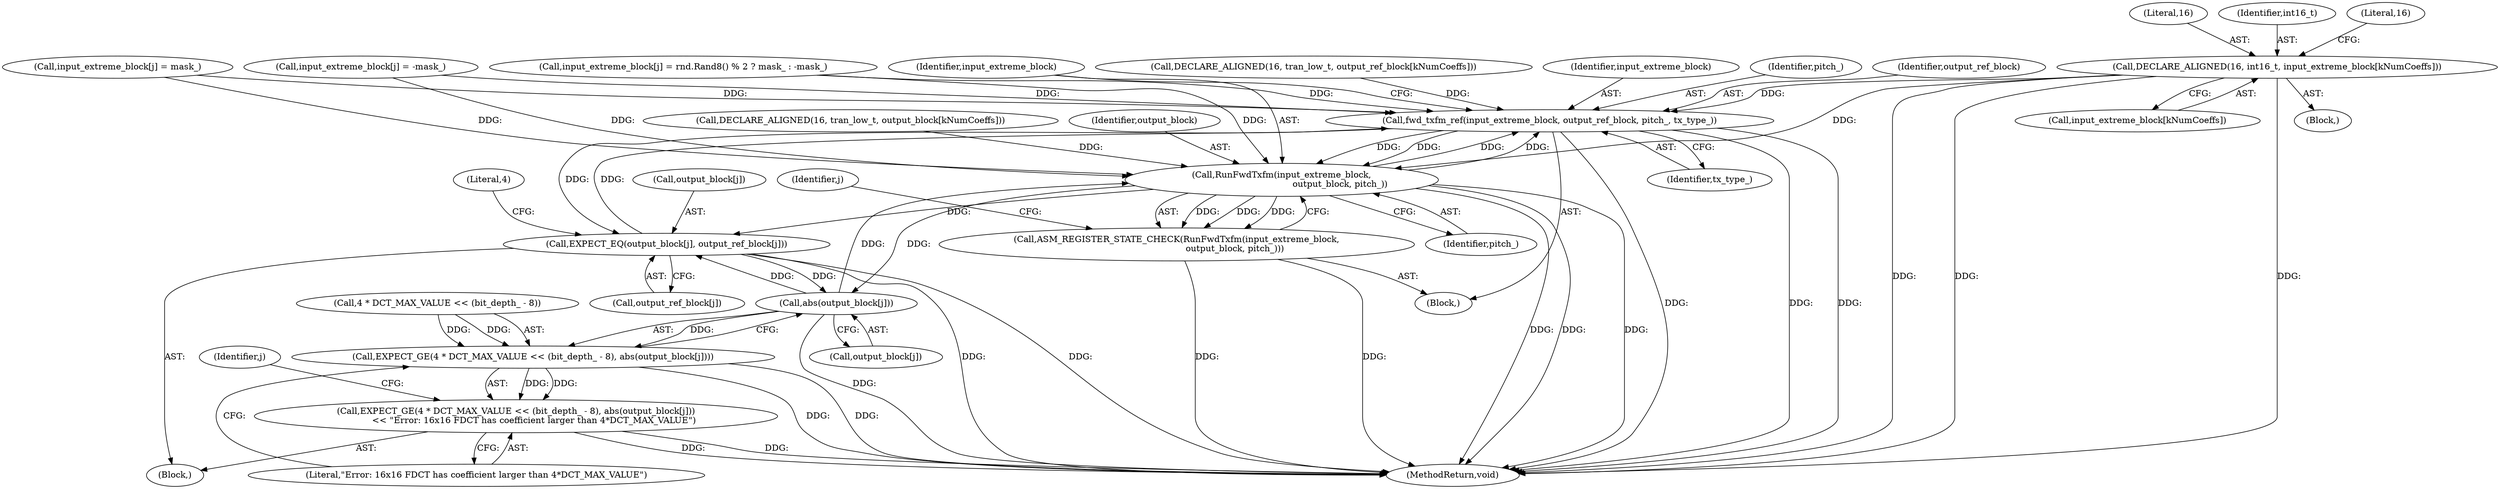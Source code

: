 digraph "0_Android_5a9753fca56f0eeb9f61e342b2fccffc364f9426_51@array" {
"1000108" [label="(Call,DECLARE_ALIGNED(16, int16_t, input_extreme_block[kNumCoeffs]))"];
"1000201" [label="(Call,fwd_txfm_ref(input_extreme_block, output_ref_block, pitch_, tx_type_))"];
"1000207" [label="(Call,RunFwdTxfm(input_extreme_block,\n                                          output_block, pitch_))"];
"1000206" [label="(Call,ASM_REGISTER_STATE_CHECK(RunFwdTxfm(input_extreme_block,\n                                          output_block, pitch_)))"];
"1000222" [label="(Call,EXPECT_EQ(output_block[j], output_ref_block[j]))"];
"1000238" [label="(Call,abs(output_block[j]))"];
"1000230" [label="(Call,EXPECT_GE(4 * DCT_MAX_VALUE << (bit_depth_ - 8), abs(output_block[j])))"];
"1000229" [label="(Call,EXPECT_GE(4 * DCT_MAX_VALUE << (bit_depth_ - 8), abs(output_block[j]))\n             << \"Error: 16x16 FDCT has coefficient larger than 4*DCT_MAX_VALUE\")"];
"1000222" [label="(Call,EXPECT_EQ(output_block[j], output_ref_block[j]))"];
"1000239" [label="(Call,output_block[j])"];
"1000136" [label="(Block,)"];
"1000174" [label="(Call,input_extreme_block[j] = mask_)"];
"1000148" [label="(Call,input_extreme_block[j] = rnd.Rand8() % 2 ? mask_ : -mask_)"];
"1000114" [label="(Call,DECLARE_ALIGNED(16, tran_low_t, output_ref_block[kNumCoeffs]))"];
"1000205" [label="(Identifier,tx_type_)"];
"1000109" [label="(Literal,16)"];
"1000207" [label="(Call,RunFwdTxfm(input_extreme_block,\n                                          output_block, pitch_))"];
"1000214" [label="(Identifier,j)"];
"1000221" [label="(Block,)"];
"1000226" [label="(Call,output_ref_block[j])"];
"1000223" [label="(Call,output_block[j])"];
"1000231" [label="(Call,4 * DCT_MAX_VALUE << (bit_depth_ - 8))"];
"1000110" [label="(Identifier,int16_t)"];
"1000102" [label="(Block,)"];
"1000208" [label="(Identifier,input_extreme_block)"];
"1000206" [label="(Call,ASM_REGISTER_STATE_CHECK(RunFwdTxfm(input_extreme_block,\n                                          output_block, pitch_)))"];
"1000229" [label="(Call,EXPECT_GE(4 * DCT_MAX_VALUE << (bit_depth_ - 8), abs(output_block[j]))\n             << \"Error: 16x16 FDCT has coefficient larger than 4*DCT_MAX_VALUE\")"];
"1000115" [label="(Literal,16)"];
"1000202" [label="(Identifier,input_extreme_block)"];
"1000111" [label="(Call,input_extreme_block[kNumCoeffs])"];
"1000108" [label="(Call,DECLARE_ALIGNED(16, int16_t, input_extreme_block[kNumCoeffs]))"];
"1000204" [label="(Identifier,pitch_)"];
"1000203" [label="(Identifier,output_ref_block)"];
"1000210" [label="(Identifier,pitch_)"];
"1000195" [label="(Call,input_extreme_block[j] = -mask_)"];
"1000120" [label="(Call,DECLARE_ALIGNED(16, tran_low_t, output_block[kNumCoeffs]))"];
"1000230" [label="(Call,EXPECT_GE(4 * DCT_MAX_VALUE << (bit_depth_ - 8), abs(output_block[j])))"];
"1000243" [label="(MethodReturn,void)"];
"1000201" [label="(Call,fwd_txfm_ref(input_extreme_block, output_ref_block, pitch_, tx_type_))"];
"1000220" [label="(Identifier,j)"];
"1000242" [label="(Literal,\"Error: 16x16 FDCT has coefficient larger than 4*DCT_MAX_VALUE\")"];
"1000233" [label="(Literal,4)"];
"1000209" [label="(Identifier,output_block)"];
"1000238" [label="(Call,abs(output_block[j]))"];
"1000108" -> "1000102"  [label="AST: "];
"1000108" -> "1000111"  [label="CFG: "];
"1000109" -> "1000108"  [label="AST: "];
"1000110" -> "1000108"  [label="AST: "];
"1000111" -> "1000108"  [label="AST: "];
"1000115" -> "1000108"  [label="CFG: "];
"1000108" -> "1000243"  [label="DDG: "];
"1000108" -> "1000243"  [label="DDG: "];
"1000108" -> "1000243"  [label="DDG: "];
"1000108" -> "1000201"  [label="DDG: "];
"1000108" -> "1000207"  [label="DDG: "];
"1000201" -> "1000136"  [label="AST: "];
"1000201" -> "1000205"  [label="CFG: "];
"1000202" -> "1000201"  [label="AST: "];
"1000203" -> "1000201"  [label="AST: "];
"1000204" -> "1000201"  [label="AST: "];
"1000205" -> "1000201"  [label="AST: "];
"1000208" -> "1000201"  [label="CFG: "];
"1000201" -> "1000243"  [label="DDG: "];
"1000201" -> "1000243"  [label="DDG: "];
"1000201" -> "1000243"  [label="DDG: "];
"1000195" -> "1000201"  [label="DDG: "];
"1000174" -> "1000201"  [label="DDG: "];
"1000207" -> "1000201"  [label="DDG: "];
"1000207" -> "1000201"  [label="DDG: "];
"1000148" -> "1000201"  [label="DDG: "];
"1000114" -> "1000201"  [label="DDG: "];
"1000222" -> "1000201"  [label="DDG: "];
"1000201" -> "1000207"  [label="DDG: "];
"1000201" -> "1000207"  [label="DDG: "];
"1000201" -> "1000222"  [label="DDG: "];
"1000207" -> "1000206"  [label="AST: "];
"1000207" -> "1000210"  [label="CFG: "];
"1000208" -> "1000207"  [label="AST: "];
"1000209" -> "1000207"  [label="AST: "];
"1000210" -> "1000207"  [label="AST: "];
"1000206" -> "1000207"  [label="CFG: "];
"1000207" -> "1000243"  [label="DDG: "];
"1000207" -> "1000243"  [label="DDG: "];
"1000207" -> "1000243"  [label="DDG: "];
"1000207" -> "1000206"  [label="DDG: "];
"1000207" -> "1000206"  [label="DDG: "];
"1000207" -> "1000206"  [label="DDG: "];
"1000148" -> "1000207"  [label="DDG: "];
"1000195" -> "1000207"  [label="DDG: "];
"1000174" -> "1000207"  [label="DDG: "];
"1000238" -> "1000207"  [label="DDG: "];
"1000120" -> "1000207"  [label="DDG: "];
"1000207" -> "1000222"  [label="DDG: "];
"1000207" -> "1000238"  [label="DDG: "];
"1000206" -> "1000136"  [label="AST: "];
"1000214" -> "1000206"  [label="CFG: "];
"1000206" -> "1000243"  [label="DDG: "];
"1000206" -> "1000243"  [label="DDG: "];
"1000222" -> "1000221"  [label="AST: "];
"1000222" -> "1000226"  [label="CFG: "];
"1000223" -> "1000222"  [label="AST: "];
"1000226" -> "1000222"  [label="AST: "];
"1000233" -> "1000222"  [label="CFG: "];
"1000222" -> "1000243"  [label="DDG: "];
"1000222" -> "1000243"  [label="DDG: "];
"1000238" -> "1000222"  [label="DDG: "];
"1000222" -> "1000238"  [label="DDG: "];
"1000238" -> "1000230"  [label="AST: "];
"1000238" -> "1000239"  [label="CFG: "];
"1000239" -> "1000238"  [label="AST: "];
"1000230" -> "1000238"  [label="CFG: "];
"1000238" -> "1000243"  [label="DDG: "];
"1000238" -> "1000230"  [label="DDG: "];
"1000230" -> "1000229"  [label="AST: "];
"1000231" -> "1000230"  [label="AST: "];
"1000242" -> "1000230"  [label="CFG: "];
"1000230" -> "1000243"  [label="DDG: "];
"1000230" -> "1000243"  [label="DDG: "];
"1000230" -> "1000229"  [label="DDG: "];
"1000230" -> "1000229"  [label="DDG: "];
"1000231" -> "1000230"  [label="DDG: "];
"1000231" -> "1000230"  [label="DDG: "];
"1000229" -> "1000221"  [label="AST: "];
"1000229" -> "1000242"  [label="CFG: "];
"1000242" -> "1000229"  [label="AST: "];
"1000220" -> "1000229"  [label="CFG: "];
"1000229" -> "1000243"  [label="DDG: "];
"1000229" -> "1000243"  [label="DDG: "];
}
